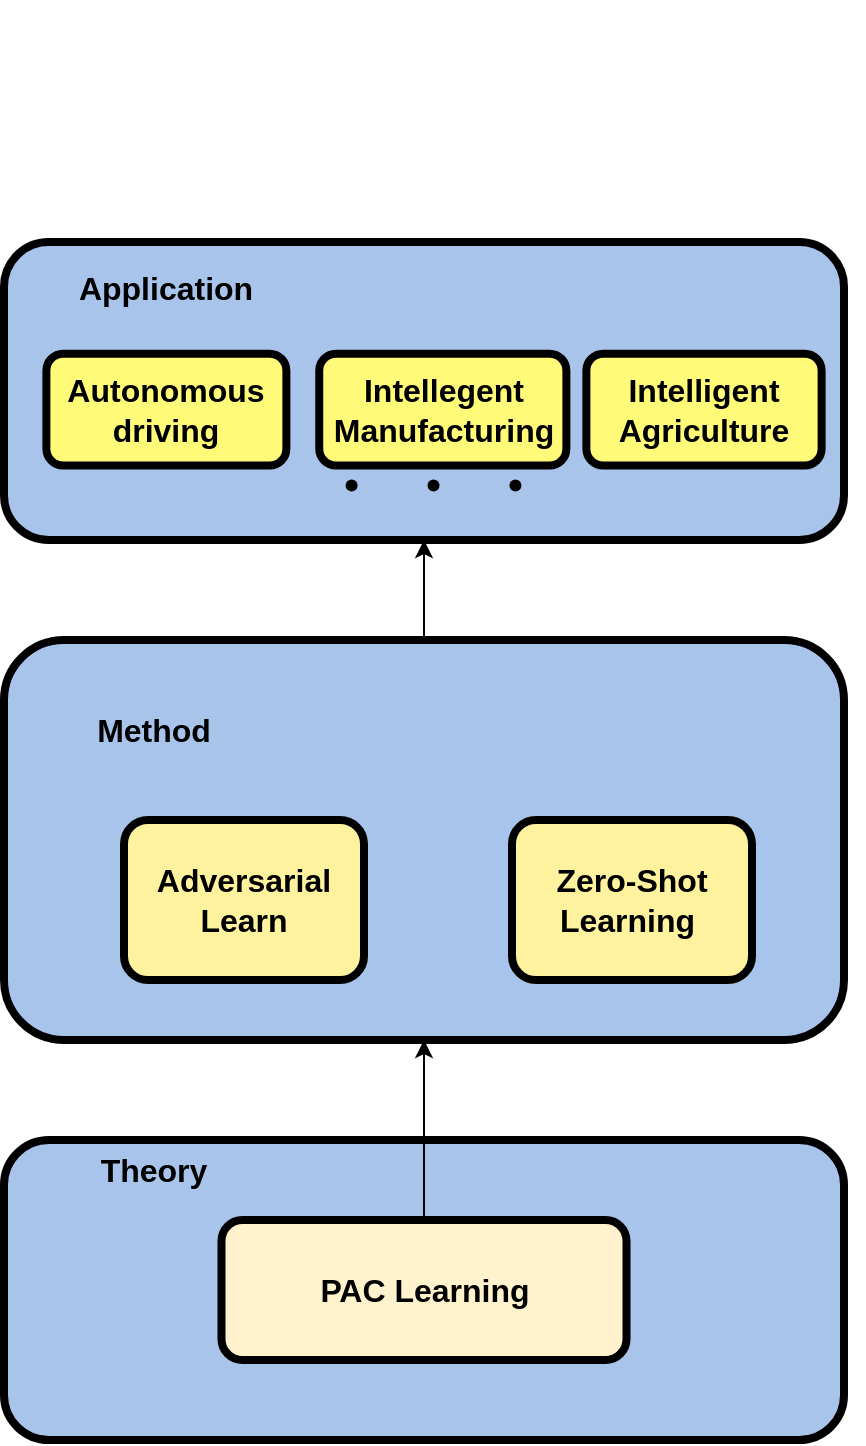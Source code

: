 <mxfile version="22.1.4" type="github">
  <diagram name="第 1 页" id="lQTLDWcY_eZ0sKBOPx8D">
    <mxGraphModel dx="1386" dy="793" grid="1" gridSize="10" guides="1" tooltips="1" connect="1" arrows="1" fold="1" page="1" pageScale="1" pageWidth="827" pageHeight="1169" math="0" shadow="0">
      <root>
        <mxCell id="0" />
        <mxCell id="1" parent="0" />
        <mxCell id="keLutAsBn4G_uMSqqDpm-8" value="" style="rounded=1;whiteSpace=wrap;html=1;strokeWidth=4;fillColor=#A9C4EB;strokeColor=#000000;" vertex="1" parent="1">
          <mxGeometry x="100" y="690" width="420" height="150" as="geometry" />
        </mxCell>
        <mxCell id="keLutAsBn4G_uMSqqDpm-7" style="edgeStyle=orthogonalEdgeStyle;rounded=0;orthogonalLoop=1;jettySize=auto;html=1;exitX=0.5;exitY=0;exitDx=0;exitDy=0;" edge="1" parent="1" source="keLutAsBn4G_uMSqqDpm-1" target="Llqqbq-_5VIP15spKIbY-17">
          <mxGeometry relative="1" as="geometry" />
        </mxCell>
        <mxCell id="keLutAsBn4G_uMSqqDpm-1" value="" style="rounded=1;whiteSpace=wrap;html=1;strokeWidth=4;fillColor=#A9C4EB;strokeColor=#000000;" vertex="1" parent="1">
          <mxGeometry x="100" y="440" width="420" height="200" as="geometry" />
        </mxCell>
        <mxCell id="keLutAsBn4G_uMSqqDpm-6" style="edgeStyle=orthogonalEdgeStyle;rounded=0;orthogonalLoop=1;jettySize=auto;html=1;exitX=0.5;exitY=0;exitDx=0;exitDy=0;" edge="1" parent="1" source="Llqqbq-_5VIP15spKIbY-1" target="keLutAsBn4G_uMSqqDpm-1">
          <mxGeometry relative="1" as="geometry" />
        </mxCell>
        <mxCell id="Llqqbq-_5VIP15spKIbY-1" value="&lt;b&gt;&lt;font style=&quot;font-size: 16px;&quot;&gt;PAC Learning&lt;/font&gt;&lt;/b&gt;" style="rounded=1;whiteSpace=wrap;html=1;strokeWidth=4;fillColor=#fff2cc;strokeColor=#000000;" parent="1" vertex="1">
          <mxGeometry x="208.75" y="730" width="202.5" height="70" as="geometry" />
        </mxCell>
        <mxCell id="Llqqbq-_5VIP15spKIbY-5" value="&lt;span style=&quot;font-size: 16px;&quot;&gt;&lt;b&gt;Zero-Shot&lt;br&gt;Learning&amp;nbsp;&lt;/b&gt;&lt;/span&gt;" style="rounded=1;whiteSpace=wrap;html=1;strokeWidth=4;fillColor=#FFF29E;" parent="1" vertex="1">
          <mxGeometry x="354" y="530" width="120" height="80" as="geometry" />
        </mxCell>
        <mxCell id="Llqqbq-_5VIP15spKIbY-6" value="&lt;span style=&quot;font-size: 16px;&quot;&gt;&lt;b&gt;Adversarial&lt;br&gt;Learn&lt;br&gt;&lt;/b&gt;&lt;/span&gt;" style="rounded=1;whiteSpace=wrap;html=1;strokeWidth=4;fillColor=#FFF29E;" parent="1" vertex="1">
          <mxGeometry x="160" y="530" width="120" height="80" as="geometry" />
        </mxCell>
        <mxCell id="keLutAsBn4G_uMSqqDpm-2" value="" style="group" vertex="1" connectable="0" parent="1">
          <mxGeometry x="100" y="120" width="430" height="270" as="geometry" />
        </mxCell>
        <mxCell id="Llqqbq-_5VIP15spKIbY-17" value="" style="rounded=1;whiteSpace=wrap;html=1;strokeWidth=4;fillColor=#A9C4EB;strokeColor=#000000;" parent="keLutAsBn4G_uMSqqDpm-2" vertex="1">
          <mxGeometry y="121.03" width="420" height="148.97" as="geometry" />
        </mxCell>
        <mxCell id="Llqqbq-_5VIP15spKIbY-12" value="&lt;span style=&quot;font-size: 16px;&quot;&gt;&lt;b&gt;Autonomous&lt;br&gt;driving&lt;br&gt;&lt;/b&gt;&lt;/span&gt;" style="rounded=1;whiteSpace=wrap;html=1;strokeWidth=4;fillColor=#FFFA78;" parent="keLutAsBn4G_uMSqqDpm-2" vertex="1">
          <mxGeometry x="21.19" y="176.897" width="120" height="55.862" as="geometry" />
        </mxCell>
        <mxCell id="Llqqbq-_5VIP15spKIbY-13" value="&lt;b&gt;&lt;font style=&quot;font-size: 16px;&quot;&gt;Intellegent&lt;br&gt;Manufacturing&lt;/font&gt;&lt;/b&gt;" style="rounded=1;whiteSpace=wrap;html=1;strokeWidth=4;fillColor=#FFFA78;" parent="keLutAsBn4G_uMSqqDpm-2" vertex="1">
          <mxGeometry x="157.62" y="176.897" width="123.57" height="55.862" as="geometry" />
        </mxCell>
        <mxCell id="Llqqbq-_5VIP15spKIbY-14" value="&lt;b&gt;&lt;font style=&quot;font-size: 16px;&quot;&gt;Intelligent&lt;br&gt;Agriculture&lt;br&gt;&lt;/font&gt;&lt;/b&gt;" style="rounded=1;whiteSpace=wrap;html=1;strokeWidth=4;fillColor=#FFFA78;" parent="keLutAsBn4G_uMSqqDpm-2" vertex="1">
          <mxGeometry x="291.19" y="176.897" width="117.62" height="55.862" as="geometry" />
        </mxCell>
        <mxCell id="Llqqbq-_5VIP15spKIbY-23" value="" style="group" parent="keLutAsBn4G_uMSqqDpm-2" vertex="1" connectable="0">
          <mxGeometry x="163.81" y="232.759" width="122.857" height="18.621" as="geometry" />
        </mxCell>
        <mxCell id="Llqqbq-_5VIP15spKIbY-20" value="" style="shape=waypoint;sketch=0;fillStyle=solid;size=6;pointerEvents=1;points=[];fillColor=none;resizable=0;rotatable=0;perimeter=centerPerimeter;snapToPoint=1;" parent="Llqqbq-_5VIP15spKIbY-23" vertex="1">
          <mxGeometry width="20" height="20" as="geometry" />
        </mxCell>
        <mxCell id="Llqqbq-_5VIP15spKIbY-21" value="" style="shape=waypoint;sketch=0;fillStyle=solid;size=6;pointerEvents=1;points=[];fillColor=none;resizable=0;rotatable=0;perimeter=centerPerimeter;snapToPoint=1;" parent="Llqqbq-_5VIP15spKIbY-23" vertex="1">
          <mxGeometry x="40.952" width="20" height="20" as="geometry" />
        </mxCell>
        <mxCell id="Llqqbq-_5VIP15spKIbY-22" value="" style="shape=waypoint;sketch=0;fillStyle=solid;size=6;pointerEvents=1;points=[];fillColor=none;resizable=0;rotatable=0;perimeter=centerPerimeter;snapToPoint=1;" parent="Llqqbq-_5VIP15spKIbY-23" vertex="1">
          <mxGeometry x="81.905" width="20" height="20" as="geometry" />
        </mxCell>
        <mxCell id="keLutAsBn4G_uMSqqDpm-3" value="Application" style="text;html=1;strokeColor=none;fillColor=none;align=center;verticalAlign=middle;whiteSpace=wrap;rounded=0;fontStyle=1;fontSize=16;" vertex="1" parent="keLutAsBn4G_uMSqqDpm-2">
          <mxGeometry x="51.19" y="130.345" width="60" height="27.931" as="geometry" />
        </mxCell>
        <mxCell id="keLutAsBn4G_uMSqqDpm-10" value="Method" style="text;html=1;strokeColor=none;fillColor=none;align=center;verticalAlign=middle;whiteSpace=wrap;rounded=0;fontStyle=1;fontSize=16;" vertex="1" parent="1">
          <mxGeometry x="145" y="470" width="60" height="30" as="geometry" />
        </mxCell>
        <mxCell id="keLutAsBn4G_uMSqqDpm-11" value="Theory" style="text;html=1;strokeColor=none;fillColor=none;align=center;verticalAlign=middle;whiteSpace=wrap;rounded=0;fontStyle=1;fontSize=16;" vertex="1" parent="1">
          <mxGeometry x="145" y="690" width="60" height="30" as="geometry" />
        </mxCell>
      </root>
    </mxGraphModel>
  </diagram>
</mxfile>
